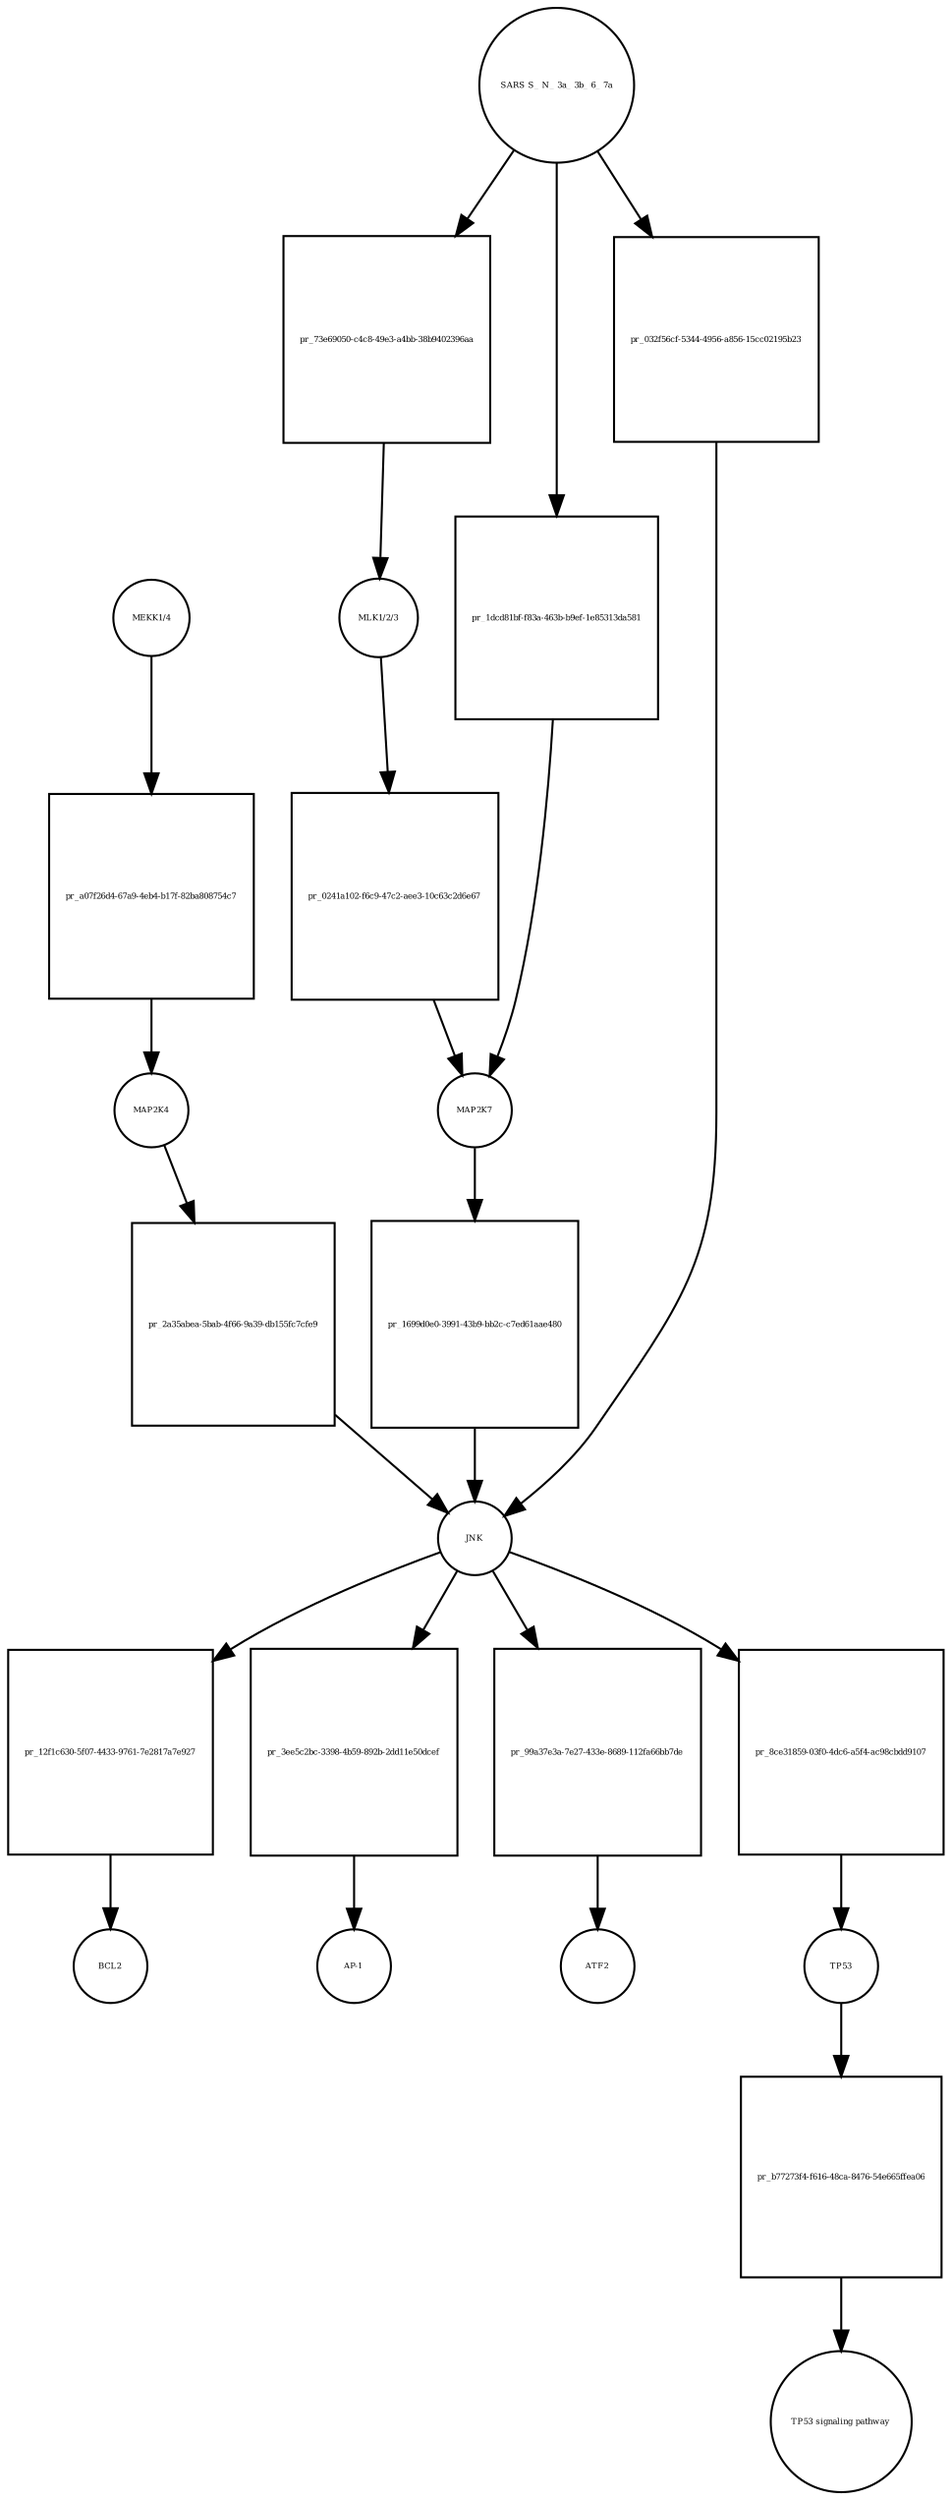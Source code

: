 strict digraph  {
"MEKK1/4" [annotation="", bipartite=0, cls=complex, fontsize=4, label="MEKK1/4", shape=circle];
"pr_a07f26d4-67a9-4eb4-b17f-82ba808754c7" [annotation="", bipartite=1, cls=process, fontsize=4, label="pr_a07f26d4-67a9-4eb4-b17f-82ba808754c7", shape=square];
MAP2K4 [annotation=urn_miriam_uniprot_P45985, bipartite=0, cls=macromolecule, fontsize=4, label=MAP2K4, shape=circle];
"MLK1/2/3" [annotation="", bipartite=0, cls=complex, fontsize=4, label="MLK1/2/3", shape=circle];
"pr_0241a102-f6c9-47c2-aee3-10c63c2d6e67" [annotation="", bipartite=1, cls=process, fontsize=4, label="pr_0241a102-f6c9-47c2-aee3-10c63c2d6e67", shape=square];
MAP2K7 [annotation=urn_miriam_uniprot_O14733, bipartite=0, cls=macromolecule, fontsize=4, label=MAP2K7, shape=circle];
"pr_2a35abea-5bab-4f66-9a39-db155fc7cfe9" [annotation="", bipartite=1, cls=process, fontsize=4, label="pr_2a35abea-5bab-4f66-9a39-db155fc7cfe9", shape=square];
JNK [annotation="", bipartite=0, cls=complex, fontsize=4, label=JNK, shape=circle];
"pr_1699d0e0-3991-43b9-bb2c-c7ed61aae480" [annotation="", bipartite=1, cls=process, fontsize=4, label="pr_1699d0e0-3991-43b9-bb2c-c7ed61aae480", shape=square];
"pr_12f1c630-5f07-4433-9761-7e2817a7e927" [annotation="", bipartite=1, cls=process, fontsize=4, label="pr_12f1c630-5f07-4433-9761-7e2817a7e927", shape=square];
BCL2 [annotation=urn_miriam_uniprot_P10415, bipartite=0, cls=macromolecule, fontsize=4, label=BCL2, shape=circle];
"pr_3ee5c2bc-3398-4b59-892b-2dd11e50dcef" [annotation="", bipartite=1, cls=process, fontsize=4, label="pr_3ee5c2bc-3398-4b59-892b-2dd11e50dcef", shape=square];
"AP-1" [annotation="", bipartite=0, cls=complex, fontsize=4, label="AP-1", shape=circle];
"SARS S_ N_ 3a_ 3b_ 6_ 7a" [annotation="", bipartite=0, cls=macromolecule, fontsize=4, label="SARS S_ N_ 3a_ 3b_ 6_ 7a", shape=circle];
"pr_73e69050-c4c8-49e3-a4bb-38b9402396aa" [annotation="", bipartite=1, cls=process, fontsize=4, label="pr_73e69050-c4c8-49e3-a4bb-38b9402396aa", shape=square];
"pr_99a37e3a-7e27-433e-8689-112fa66bb7de" [annotation="", bipartite=1, cls=process, fontsize=4, label="pr_99a37e3a-7e27-433e-8689-112fa66bb7de", shape=square];
ATF2 [annotation=urn_miriam_uniprot_P15336, bipartite=0, cls=macromolecule, fontsize=4, label=ATF2, shape=circle];
"pr_8ce31859-03f0-4dc6-a5f4-ac98cbdd9107" [annotation="", bipartite=1, cls=process, fontsize=4, label="pr_8ce31859-03f0-4dc6-a5f4-ac98cbdd9107", shape=square];
TP53 [annotation=urn_miriam_uniprot_P04637, bipartite=0, cls=macromolecule, fontsize=4, label=TP53, shape=circle];
"pr_b77273f4-f616-48ca-8476-54e665ffea06" [annotation="", bipartite=1, cls=process, fontsize=4, label="pr_b77273f4-f616-48ca-8476-54e665ffea06", shape=square];
"TP53 signaling pathway" [annotation="", bipartite=0, cls="unspecified entity", fontsize=4, label="TP53 signaling pathway", shape=circle];
"pr_1dcd81bf-f83a-463b-b9ef-1e85313da581" [annotation="", bipartite=1, cls=process, fontsize=4, label="pr_1dcd81bf-f83a-463b-b9ef-1e85313da581", shape=square];
"pr_032f56cf-5344-4956-a856-15cc02195b23" [annotation="", bipartite=1, cls=process, fontsize=4, label="pr_032f56cf-5344-4956-a856-15cc02195b23", shape=square];
"MEKK1/4" -> "pr_a07f26d4-67a9-4eb4-b17f-82ba808754c7"  [annotation="", interaction_type=consumption];
"pr_a07f26d4-67a9-4eb4-b17f-82ba808754c7" -> MAP2K4  [annotation="", interaction_type=production];
MAP2K4 -> "pr_2a35abea-5bab-4f66-9a39-db155fc7cfe9"  [annotation="", interaction_type=consumption];
"MLK1/2/3" -> "pr_0241a102-f6c9-47c2-aee3-10c63c2d6e67"  [annotation="", interaction_type=consumption];
"pr_0241a102-f6c9-47c2-aee3-10c63c2d6e67" -> MAP2K7  [annotation="", interaction_type=production];
MAP2K7 -> "pr_1699d0e0-3991-43b9-bb2c-c7ed61aae480"  [annotation="", interaction_type=consumption];
"pr_2a35abea-5bab-4f66-9a39-db155fc7cfe9" -> JNK  [annotation="", interaction_type=production];
JNK -> "pr_12f1c630-5f07-4433-9761-7e2817a7e927"  [annotation="", interaction_type=consumption];
JNK -> "pr_3ee5c2bc-3398-4b59-892b-2dd11e50dcef"  [annotation="", interaction_type=consumption];
JNK -> "pr_99a37e3a-7e27-433e-8689-112fa66bb7de"  [annotation="", interaction_type=consumption];
JNK -> "pr_8ce31859-03f0-4dc6-a5f4-ac98cbdd9107"  [annotation="", interaction_type=consumption];
"pr_1699d0e0-3991-43b9-bb2c-c7ed61aae480" -> JNK  [annotation="", interaction_type=production];
"pr_12f1c630-5f07-4433-9761-7e2817a7e927" -> BCL2  [annotation="", interaction_type=production];
"pr_3ee5c2bc-3398-4b59-892b-2dd11e50dcef" -> "AP-1"  [annotation="", interaction_type=production];
"SARS S_ N_ 3a_ 3b_ 6_ 7a" -> "pr_73e69050-c4c8-49e3-a4bb-38b9402396aa"  [annotation="", interaction_type=consumption];
"SARS S_ N_ 3a_ 3b_ 6_ 7a" -> "pr_1dcd81bf-f83a-463b-b9ef-1e85313da581"  [annotation="", interaction_type=consumption];
"SARS S_ N_ 3a_ 3b_ 6_ 7a" -> "pr_032f56cf-5344-4956-a856-15cc02195b23"  [annotation="", interaction_type=consumption];
"pr_73e69050-c4c8-49e3-a4bb-38b9402396aa" -> "MLK1/2/3"  [annotation="", interaction_type=production];
"pr_99a37e3a-7e27-433e-8689-112fa66bb7de" -> ATF2  [annotation="", interaction_type=production];
"pr_8ce31859-03f0-4dc6-a5f4-ac98cbdd9107" -> TP53  [annotation="", interaction_type=production];
TP53 -> "pr_b77273f4-f616-48ca-8476-54e665ffea06"  [annotation="", interaction_type=consumption];
"pr_b77273f4-f616-48ca-8476-54e665ffea06" -> "TP53 signaling pathway"  [annotation="", interaction_type=production];
"pr_1dcd81bf-f83a-463b-b9ef-1e85313da581" -> MAP2K7  [annotation="", interaction_type=production];
"pr_032f56cf-5344-4956-a856-15cc02195b23" -> JNK  [annotation="", interaction_type=production];
}

